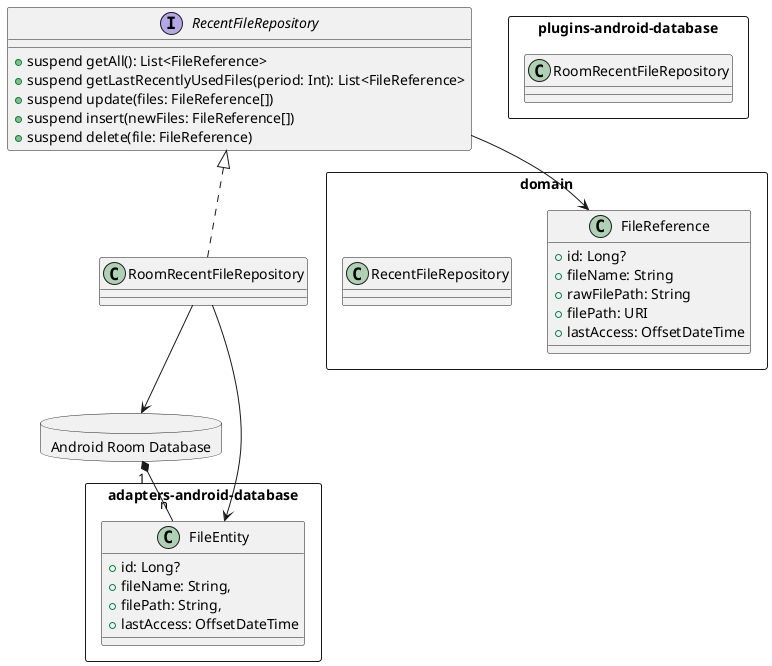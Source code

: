 @startuml
package domain <<Rectangle>> {
    class FileReference {
        + id: Long?
        + fileName: String
        + rawFilePath: String
        + filePath: URI
        + lastAccess: OffsetDateTime
    }
    class RecentFileRepository
}

interface RecentFileRepository {
    + suspend getAll(): List<FileReference>
    + suspend getLastRecentlyUsedFiles(period: Int): List<FileReference>
    + suspend update(files: FileReference[])
    + suspend insert(newFiles: FileReference[])
    + suspend delete(file: FileReference)
}

package "plugins-android-database" <<Rectangle>> {
    class RoomRecentFileRepository
}

package "adapters-android-database" <<Rectangle>> {
    class FileEntity {
        + id: Long?
        + fileName: String,
        + filePath: String,
        + lastAccess: OffsetDateTime
    }
}

class RoomRecentFileRepository implements RecentFileRepository

package "Android Room Database" <<Database>> {
}

RoomRecentFileRepository --> "Android Room Database"
RoomRecentFileRepository --> FileEntity
RecentFileRepository --> FileReference
"Android Room Database" "1" *-- "n" FileEntity

@enduml
